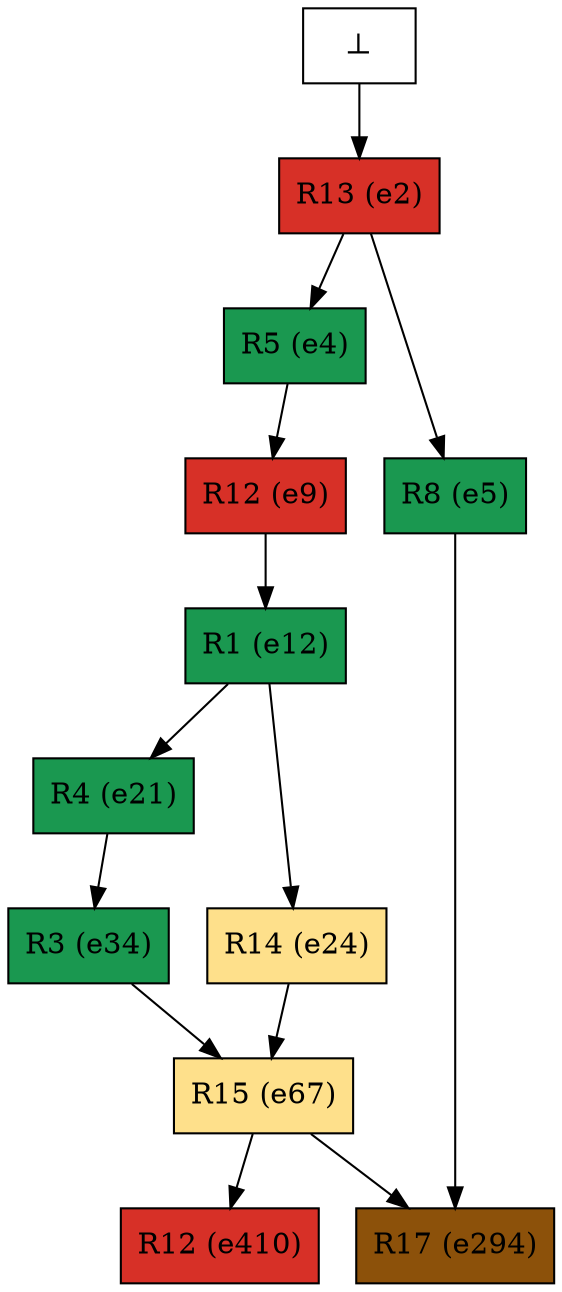 digraph test {
  e2 -> e4;
  e2 -> e5;
  e4 -> e9;
  e9 -> e12;
  e12 -> e21;
  e12 -> e24;
  e21 -> e34;
  e24 -> e67;
  e34 -> e67;
  e5 -> e294;
  e67 -> e294;
  e67 -> e410;
  e0 -> e2;
  e2 [color="black" fillcolor="#d73027:#d73027" label="R13 (e2)" shape=box style=filled];
  e4 [color="black" fillcolor="#1a9850:#1a9850" label="R5 (e4)" shape=box style=filled];
  e5 [color="black" fillcolor="#1a9850:#1a9850" label="R8 (e5)" shape=box style=filled];
  e9 [color="black" fillcolor="#d73027:#d73027" label="R12 (e9)" shape=box style=filled];
  e12 [color="black" fillcolor="#1a9850:#1a9850" label="R1 (e12)" shape=box style=filled];
  e21 [color="black" fillcolor="#1a9850:#1a9850" label="R4 (e21)" shape=box style=filled];
  e24 [color="black" fillcolor="#fee08b:#fee08b" label="R14 (e24)" shape=box style=filled];
  e34 [color="black" fillcolor="#1a9850:#1a9850" label="R3 (e34)" shape=box style=filled];
  e67 [color="black" fillcolor="#fee08b:#fee08b" label="R15 (e67)" shape=box style=filled];
  e294 [color="black" fillcolor="#8c510a:#8c510a" label="R17 (e294)" shape=box style=filled];
  e410 [color="black" fillcolor="#d73027:#d73027" label="R12 (e410)" shape=box style=filled];
  e0 [fillcolor="white" label="⊥" shape=box style=filled];
}

